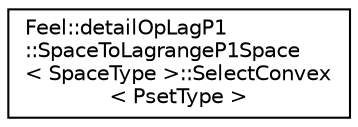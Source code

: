 digraph "Graphical Class Hierarchy"
{
 // LATEX_PDF_SIZE
  edge [fontname="Helvetica",fontsize="10",labelfontname="Helvetica",labelfontsize="10"];
  node [fontname="Helvetica",fontsize="10",shape=record];
  rankdir="LR";
  Node0 [label="Feel::detailOpLagP1\l::SpaceToLagrangeP1Space\l\< SpaceType \>::SelectConvex\l\< PsetType \>",height=0.2,width=0.4,color="black", fillcolor="white", style="filled",URL="$structFeel_1_1detailOpLagP1_1_1SpaceToLagrangeP1Space_1_1SelectConvex.html",tooltip=" "];
}
